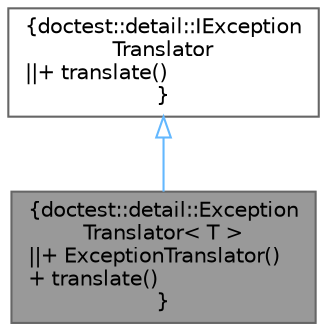 digraph "doctest::detail::ExceptionTranslator&lt; T &gt;"
{
 // LATEX_PDF_SIZE
  bgcolor="transparent";
  edge [fontname=Helvetica,fontsize=10,labelfontname=Helvetica,labelfontsize=10];
  node [fontname=Helvetica,fontsize=10,shape=box,height=0.2,width=0.4];
  Node1 [label="{doctest::detail::Exception\lTranslator\< T \>\n||+ ExceptionTranslator()\l+ translate()\l}",height=0.2,width=0.4,color="gray40", fillcolor="grey60", style="filled", fontcolor="black",tooltip="OCLINT destructor of virtual class."];
  Node2 -> Node1 [dir="back",color="steelblue1",style="solid",arrowtail="onormal"];
  Node2 [label="{doctest::detail::IException\lTranslator\n||+ translate()\l}",height=0.2,width=0.4,color="gray40", fillcolor="white", style="filled",URL="$structdoctest_1_1detail_1_1_i_exception_translator.html",tooltip=" "];
}
